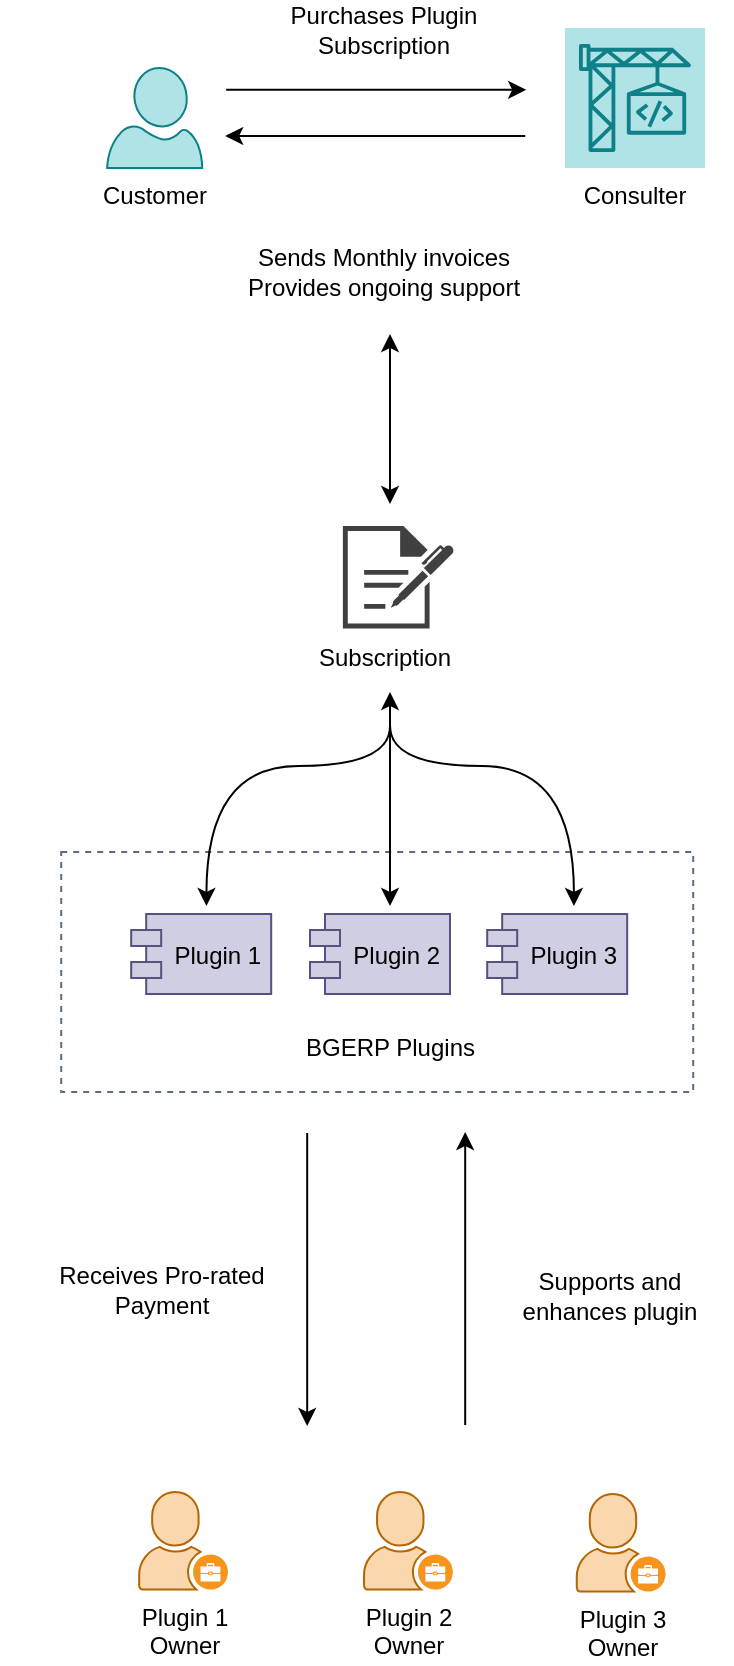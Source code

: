 <mxfile compressed="false" version="21.6.5" type="device" pages="2">
  <diagram id="-YQtXBwrtJD2vOdr6RwO" name="Page-2">
    <mxGraphModel dx="2485" dy="2007" grid="1" gridSize="10" guides="1" tooltips="1" connect="1" arrows="1" fold="1" page="1" pageScale="1" pageWidth="827" pageHeight="1169" math="0" shadow="0">
      <root>
        <mxCell id="DSBpvsaAotULgExrWG27-0" />
        <mxCell id="DSBpvsaAotULgExrWG27-1" parent="DSBpvsaAotULgExrWG27-0" />
        <mxCell id="785O34qDf-zVEBAu9AOr-6" value="&#xa;&#xa;&#xa;&#xa;&#xa;&#xa;    BGERP Plugins" style="fillColor=none;strokeColor=#5A6C86;dashed=1;verticalAlign=top;fontStyle=0;fontColor=#000000;" parent="DSBpvsaAotULgExrWG27-1" vertex="1">
          <mxGeometry x="-569.41" y="-706" width="316" height="120" as="geometry" />
        </mxCell>
        <mxCell id="785O34qDf-zVEBAu9AOr-24" value="" style="endArrow=classic;html=1;rounded=0;curved=1;" parent="DSBpvsaAotULgExrWG27-1" edge="1">
          <mxGeometry width="50" height="50" relative="1" as="geometry">
            <mxPoint x="-486.91" y="-1087.1" as="sourcePoint" />
            <mxPoint x="-336.91" y="-1087.1" as="targetPoint" />
          </mxGeometry>
        </mxCell>
        <mxCell id="785O34qDf-zVEBAu9AOr-26" value="Purchases Plugin &lt;br&gt;Subscription" style="text;html=1;strokeColor=none;fillColor=none;align=center;verticalAlign=middle;whiteSpace=wrap;rounded=0;" parent="DSBpvsaAotULgExrWG27-1" vertex="1">
          <mxGeometry x="-472.41" y="-1132" width="128" height="30" as="geometry" />
        </mxCell>
        <mxCell id="785O34qDf-zVEBAu9AOr-27" value="" style="endArrow=classic;html=1;rounded=0;curved=1;" parent="DSBpvsaAotULgExrWG27-1" edge="1">
          <mxGeometry width="50" height="50" relative="1" as="geometry">
            <mxPoint x="-337.41" y="-1064" as="sourcePoint" />
            <mxPoint x="-487.41" y="-1064" as="targetPoint" />
          </mxGeometry>
        </mxCell>
        <mxCell id="785O34qDf-zVEBAu9AOr-28" value="Sends Monthly invoices&lt;br&gt;Provides ongoing support" style="text;html=1;strokeColor=none;fillColor=none;align=center;verticalAlign=middle;whiteSpace=wrap;rounded=0;" parent="DSBpvsaAotULgExrWG27-1" vertex="1">
          <mxGeometry x="-500.78" y="-1022" width="186" height="52" as="geometry" />
        </mxCell>
        <mxCell id="785O34qDf-zVEBAu9AOr-29" value="Receives Pro-rated &lt;br&gt;Payment" style="text;html=1;strokeColor=none;fillColor=none;align=center;verticalAlign=middle;whiteSpace=wrap;rounded=0;fontSize=12;" parent="DSBpvsaAotULgExrWG27-1" vertex="1">
          <mxGeometry x="-600" y="-500" width="162" height="25" as="geometry" />
        </mxCell>
        <mxCell id="785O34qDf-zVEBAu9AOr-32" value="Supports and &lt;br&gt;enhances plugin" style="text;html=1;strokeColor=none;fillColor=none;align=center;verticalAlign=middle;whiteSpace=wrap;rounded=0;" parent="DSBpvsaAotULgExrWG27-1" vertex="1">
          <mxGeometry x="-356.41" y="-500" width="122" height="32.5" as="geometry" />
        </mxCell>
        <mxCell id="81CI9wWh9y6hFNezA99m-2" value="Customer" style="verticalLabelPosition=bottom;html=1;verticalAlign=top;align=center;strokeColor=#0e8088;fillColor=#b0e3e6;shape=mxgraph.azure.user;labelBackgroundColor=none;" parent="DSBpvsaAotULgExrWG27-1" vertex="1">
          <mxGeometry x="-546.41" y="-1098" width="47.5" height="50" as="geometry" />
        </mxCell>
        <mxCell id="81CI9wWh9y6hFNezA99m-6" value="Plugin 1&lt;br&gt;Owner" style="shadow=0;dashed=0;html=1;strokeColor=#b46504;fillColor=#fad7ac;labelPosition=center;verticalLabelPosition=bottom;verticalAlign=top;align=center;outlineConnect=0;shape=mxgraph.veeam.company_owner;labelBackgroundColor=none;direction=east;" parent="DSBpvsaAotULgExrWG27-1" vertex="1">
          <mxGeometry x="-530.41" y="-386" width="44.4" height="48.8" as="geometry" />
        </mxCell>
        <mxCell id="81CI9wWh9y6hFNezA99m-8" value="Plugin 2&lt;br&gt;Owner" style="shadow=0;dashed=0;html=1;strokeColor=#b46504;fillColor=#fad7ac;labelPosition=center;verticalLabelPosition=bottom;verticalAlign=top;align=center;outlineConnect=0;shape=mxgraph.veeam.company_owner;labelBackgroundColor=none;direction=east;" parent="DSBpvsaAotULgExrWG27-1" vertex="1">
          <mxGeometry x="-417.98" y="-386" width="44.4" height="48.8" as="geometry" />
        </mxCell>
        <mxCell id="81CI9wWh9y6hFNezA99m-9" value="Plugin 3&lt;br&gt;Owner" style="shadow=0;dashed=0;html=1;strokeColor=#b46504;fillColor=#fad7ac;labelPosition=center;verticalLabelPosition=bottom;verticalAlign=top;align=center;outlineConnect=0;shape=mxgraph.veeam.company_owner;labelBackgroundColor=none;direction=east;" parent="DSBpvsaAotULgExrWG27-1" vertex="1">
          <mxGeometry x="-311.61" y="-385" width="44.4" height="48.8" as="geometry" />
        </mxCell>
        <mxCell id="81CI9wWh9y6hFNezA99m-13" value="Plugin 1 " style="shape=module;align=left;spacingLeft=20;align=center;verticalAlign=middle;labelBackgroundColor=none;fillColor=#d0cee2;jettyWidth=15;jettyHeight=8;strokeColor=#56517e;" parent="DSBpvsaAotULgExrWG27-1" vertex="1">
          <mxGeometry x="-534.41" y="-675" width="70" height="40" as="geometry" />
        </mxCell>
        <mxCell id="81CI9wWh9y6hFNezA99m-14" value="Plugin 2 " style="shape=module;align=left;spacingLeft=20;align=center;verticalAlign=middle;labelBackgroundColor=none;fillColor=#d0cee2;jettyWidth=15;jettyHeight=8;strokeColor=#56517e;" parent="DSBpvsaAotULgExrWG27-1" vertex="1">
          <mxGeometry x="-445.0" y="-675" width="70" height="40" as="geometry" />
        </mxCell>
        <mxCell id="81CI9wWh9y6hFNezA99m-15" value="Plugin 3 " style="shape=module;align=left;spacingLeft=20;align=center;verticalAlign=middle;labelBackgroundColor=none;fillColor=#d0cee2;jettyWidth=15;jettyHeight=8;strokeColor=#56517e;" parent="DSBpvsaAotULgExrWG27-1" vertex="1">
          <mxGeometry x="-356.41" y="-675" width="70" height="40" as="geometry" />
        </mxCell>
        <mxCell id="81CI9wWh9y6hFNezA99m-18" value="Consulter" style="sketch=0;points=[[0,0,0],[0.25,0,0],[0.5,0,0],[0.75,0,0],[1,0,0],[0,1,0],[0.25,1,0],[0.5,1,0],[0.75,1,0],[1,1,0],[0,0.25,0],[0,0.5,0],[0,0.75,0],[1,0.25,0],[1,0.5,0],[1,0.75,0]];outlineConnect=0;gradientDirection=north;fillColor=#b0e3e6;strokeColor=#0e8088;dashed=0;verticalLabelPosition=bottom;verticalAlign=top;align=center;html=1;fontSize=12;fontStyle=0;aspect=fixed;shape=mxgraph.aws4.resourceIcon;resIcon=mxgraph.aws4.codebuild;labelBackgroundColor=none;" parent="DSBpvsaAotULgExrWG27-1" vertex="1">
          <mxGeometry x="-317.51" y="-1118" width="70" height="70" as="geometry" />
        </mxCell>
        <mxCell id="AzPZ-loim3uA4tV18Kak-0" value="" style="sketch=0;pointerEvents=1;shadow=0;dashed=0;html=1;strokeColor=none;fillColor=#404040;labelPosition=center;verticalLabelPosition=bottom;verticalAlign=top;outlineConnect=0;align=center;shape=mxgraph.office.concepts.sign_up;" parent="DSBpvsaAotULgExrWG27-1" vertex="1">
          <mxGeometry x="-428.56" y="-869" width="55.56" height="51.2" as="geometry" />
        </mxCell>
        <mxCell id="i2raI33HKa7y6-kx_wVh-9" value="" style="endArrow=classic;startArrow=classic;html=1;rounded=0;" parent="DSBpvsaAotULgExrWG27-1" edge="1">
          <mxGeometry width="50" height="50" relative="1" as="geometry">
            <mxPoint x="-405" y="-679" as="sourcePoint" />
            <mxPoint x="-405" y="-786" as="targetPoint" />
          </mxGeometry>
        </mxCell>
        <mxCell id="DV32VEBp2_xvAdngHaSN-4" style="edgeStyle=orthogonalEdgeStyle;curved=1;rounded=0;orthogonalLoop=1;jettySize=auto;html=1;startArrow=none;startFill=0;" parent="DSBpvsaAotULgExrWG27-1" edge="1">
          <mxGeometry relative="1" as="geometry">
            <mxPoint x="-405" y="-769" as="sourcePoint" />
            <mxPoint x="-496.78" y="-679" as="targetPoint" />
            <Array as="points">
              <mxPoint x="-405.41" y="-749" />
              <mxPoint x="-496.41" y="-749" />
            </Array>
          </mxGeometry>
        </mxCell>
        <mxCell id="i2raI33HKa7y6-kx_wVh-10" style="edgeStyle=orthogonalEdgeStyle;curved=1;rounded=0;orthogonalLoop=1;jettySize=auto;html=1;startArrow=none;startFill=0;" parent="DSBpvsaAotULgExrWG27-1" edge="1">
          <mxGeometry relative="1" as="geometry">
            <mxPoint x="-404.95" y="-769" as="sourcePoint" />
            <mxPoint x="-313.04" y="-679" as="targetPoint" />
            <Array as="points">
              <mxPoint x="-404.41" y="-749" />
              <mxPoint x="-313.41" y="-749" />
            </Array>
          </mxGeometry>
        </mxCell>
        <mxCell id="i2raI33HKa7y6-kx_wVh-12" value="" style="endArrow=classic;html=1;rounded=0;" parent="DSBpvsaAotULgExrWG27-1" edge="1">
          <mxGeometry width="50" height="50" relative="1" as="geometry">
            <mxPoint x="-446.41" y="-565.5" as="sourcePoint" />
            <mxPoint x="-446.41" y="-419" as="targetPoint" />
          </mxGeometry>
        </mxCell>
        <mxCell id="i2raI33HKa7y6-kx_wVh-13" value="" style="endArrow=classic;html=1;rounded=0;" parent="DSBpvsaAotULgExrWG27-1" edge="1">
          <mxGeometry width="50" height="50" relative="1" as="geometry">
            <mxPoint x="-367.41" y="-419.5" as="sourcePoint" />
            <mxPoint x="-367.41" y="-566" as="targetPoint" />
          </mxGeometry>
        </mxCell>
        <mxCell id="i2raI33HKa7y6-kx_wVh-15" value="Subscription" style="text;html=1;align=center;verticalAlign=middle;resizable=0;points=[];autosize=1;strokeColor=none;fillColor=none;" parent="DSBpvsaAotULgExrWG27-1" vertex="1">
          <mxGeometry x="-448.41" y="-817.8" width="80" height="30" as="geometry" />
        </mxCell>
        <mxCell id="i2raI33HKa7y6-kx_wVh-16" value="" style="endArrow=classic;startArrow=classic;html=1;rounded=0;" parent="DSBpvsaAotULgExrWG27-1" edge="1">
          <mxGeometry width="50" height="50" relative="1" as="geometry">
            <mxPoint x="-405" y="-880" as="sourcePoint" />
            <mxPoint x="-405" y="-965" as="targetPoint" />
          </mxGeometry>
        </mxCell>
      </root>
    </mxGraphModel>
  </diagram>
  <diagram id="6tY0Vj5RdtnJcPItD3VR" name="Page-1">
    <mxGraphModel dx="1186" dy="587" grid="1" gridSize="10" guides="1" tooltips="1" connect="1" arrows="1" fold="1" page="1" pageScale="1" pageWidth="850" pageHeight="1100" math="0" shadow="0">
      <root>
        <mxCell id="0" />
        <mxCell id="1" parent="0" />
        <mxCell id="0R1qAQ1jFFHAe7dVqIl4-91" value="" style="edgeStyle=elbowEdgeStyle;elbow=horizontal;endArrow=classic;html=1;strokeWidth=2;entryX=0;entryY=0;entryDx=0;entryDy=0;strokeColor=#CC6600;dashed=1;" parent="1" target="0R1qAQ1jFFHAe7dVqIl4-65" edge="1">
          <mxGeometry width="50" height="50" relative="1" as="geometry">
            <mxPoint x="160" y="320" as="sourcePoint" />
            <mxPoint x="210" y="270" as="targetPoint" />
            <Array as="points">
              <mxPoint x="300" y="350" />
            </Array>
          </mxGeometry>
        </mxCell>
        <mxCell id="0R1qAQ1jFFHAe7dVqIl4-85" value="" style="curved=1;endArrow=classic;html=1;dashed=1;strokeWidth=2;strokeColor=#CC6600;entryX=0;entryY=0.5;entryDx=0;entryDy=0;" parent="1" target="0R1qAQ1jFFHAe7dVqIl4-84" edge="1">
          <mxGeometry width="50" height="50" relative="1" as="geometry">
            <mxPoint x="630" y="100" as="sourcePoint" />
            <mxPoint x="690" y="40" as="targetPoint" />
            <Array as="points">
              <mxPoint x="630" y="80" />
              <mxPoint x="660" y="59" />
            </Array>
          </mxGeometry>
        </mxCell>
        <mxCell id="0R1qAQ1jFFHAe7dVqIl4-58" value="" style="edgeStyle=elbowEdgeStyle;elbow=horizontal;endArrow=classic;html=1;dashed=1;entryX=0;entryY=1;entryDx=0;entryDy=0;strokeWidth=2;strokeColor=#CC6600;" parent="1" source="0R1qAQ1jFFHAe7dVqIl4-11" target="0R1qAQ1jFFHAe7dVqIl4-54" edge="1">
          <mxGeometry width="50" height="50" relative="1" as="geometry">
            <mxPoint x="430" y="250" as="sourcePoint" />
            <mxPoint x="340" y="170" as="targetPoint" />
            <Array as="points">
              <mxPoint x="300" y="140" />
            </Array>
          </mxGeometry>
        </mxCell>
        <mxCell id="0R1qAQ1jFFHAe7dVqIl4-11" value="" style="shape=mxgraph.bpmn.user_task;html=1;outlineConnect=0;fillColor=#FFD1A8;" parent="1" vertex="1">
          <mxGeometry x="130" y="90" width="30" height="30" as="geometry" />
        </mxCell>
        <mxCell id="0R1qAQ1jFFHAe7dVqIl4-23" value="" style="shape=mxgraph.bpmn.user_task;html=1;outlineConnect=0;fillColor=#FFB570;" parent="1" vertex="1">
          <mxGeometry x="130" y="300" width="30" height="30" as="geometry" />
        </mxCell>
        <mxCell id="0R1qAQ1jFFHAe7dVqIl4-37" value="" style="shape=image;html=1;verticalAlign=top;verticalLabelPosition=bottom;labelBackgroundColor=#ffffff;imageAspect=0;aspect=fixed;image=https://cdn3.iconfinder.com/data/icons/currency-and-cryptocurrency-signs/64/cryptocurrency_blockchain_ruble-128.png;fillColor=#FF0000;" parent="1" vertex="1">
          <mxGeometry x="171" y="270" width="40" height="40" as="geometry" />
        </mxCell>
        <mxCell id="0R1qAQ1jFFHAe7dVqIl4-38" value="" style="shape=image;html=1;verticalAlign=top;verticalLabelPosition=bottom;labelBackgroundColor=#ffffff;imageAspect=0;aspect=fixed;image=https://cdn3.iconfinder.com/data/icons/currency-and-cryptocurrency-signs/64/cryptocurrency_blockchain_euro-128.png;fillColor=#FF0000;" parent="1" vertex="1">
          <mxGeometry x="170" y="59" width="41" height="41" as="geometry" />
        </mxCell>
        <mxCell id="0R1qAQ1jFFHAe7dVqIl4-53" value="" style="rounded=0;whiteSpace=wrap;html=1;fillColor=#000000;" parent="1" vertex="1">
          <mxGeometry x="350" y="160" width="50" height="10" as="geometry" />
        </mxCell>
        <mxCell id="0R1qAQ1jFFHAe7dVqIl4-54" value="" style="rounded=0;whiteSpace=wrap;html=1;fillColor=#FF0000;" parent="1" vertex="1">
          <mxGeometry x="350" y="170" width="50" height="10" as="geometry" />
        </mxCell>
        <mxCell id="0R1qAQ1jFFHAe7dVqIl4-55" value="" style="rounded=0;whiteSpace=wrap;html=1;fillColor=#FFFF00;" parent="1" vertex="1">
          <mxGeometry x="350" y="180" width="50" height="10" as="geometry" />
        </mxCell>
        <mxCell id="0R1qAQ1jFFHAe7dVqIl4-56" value="" style="endArrow=none;html=1;entryX=1;entryY=1;entryDx=0;entryDy=0;" parent="1" target="0R1qAQ1jFFHAe7dVqIl4-55" edge="1">
          <mxGeometry width="50" height="50" relative="1" as="geometry">
            <mxPoint x="400" y="210" as="sourcePoint" />
            <mxPoint x="470" y="120" as="targetPoint" />
          </mxGeometry>
        </mxCell>
        <mxCell id="0R1qAQ1jFFHAe7dVqIl4-60" value="" style="edgeStyle=elbowEdgeStyle;elbow=horizontal;endArrow=none;html=1;exitX=1;exitY=0.25;exitDx=0;exitDy=0;startArrow=classic;startFill=1;endFill=0;entryX=0.026;entryY=0.5;entryDx=0;entryDy=0;entryPerimeter=0;" parent="1" source="h2ipRNlJ9jQQIG3xSD_K-2" target="dCiTbQoPq_PcJCpmlZOW-11" edge="1">
          <mxGeometry width="50" height="50" relative="1" as="geometry">
            <mxPoint x="287" y="89.5" as="sourcePoint" />
            <mxPoint x="524.5" y="44" as="targetPoint" />
            <Array as="points">
              <mxPoint x="380" y="90" />
              <mxPoint x="380" y="90" />
              <mxPoint x="370" y="90" />
              <mxPoint x="370" y="60" />
              <mxPoint x="350" y="43" />
              <mxPoint x="380" y="60" />
            </Array>
          </mxGeometry>
        </mxCell>
        <mxCell id="0R1qAQ1jFFHAe7dVqIl4-61" value="" style="edgeStyle=elbowEdgeStyle;elbow=horizontal;endArrow=none;html=1;startArrow=classic;startFill=1;endFill=0;exitX=1;exitY=0.75;exitDx=0;exitDy=0;" parent="1" source="h2ipRNlJ9jQQIG3xSD_K-2" edge="1">
          <mxGeometry width="50" height="50" relative="1" as="geometry">
            <mxPoint x="287" y="103" as="sourcePoint" />
            <mxPoint x="520" y="132" as="targetPoint" />
          </mxGeometry>
        </mxCell>
        <mxCell id="0R1qAQ1jFFHAe7dVqIl4-62" value="" style="shape=mxgraph.bpmn.user_task;html=1;outlineConnect=0;fillColor=#00CC00;" parent="1" vertex="1">
          <mxGeometry x="410" y="370" width="30" height="30" as="geometry" />
        </mxCell>
        <mxCell id="0R1qAQ1jFFHAe7dVqIl4-63" value="" style="rounded=0;whiteSpace=wrap;html=1;fillColor=#FFFFFF;" parent="1" vertex="1">
          <mxGeometry x="350" y="370" width="50" height="10" as="geometry" />
        </mxCell>
        <mxCell id="0R1qAQ1jFFHAe7dVqIl4-64" value="" style="rounded=0;whiteSpace=wrap;html=1;fillColor=#0000FF;" parent="1" vertex="1">
          <mxGeometry x="350" y="380" width="50" height="10" as="geometry" />
        </mxCell>
        <mxCell id="0R1qAQ1jFFHAe7dVqIl4-65" value="" style="rounded=0;whiteSpace=wrap;html=1;fillColor=#FF0000;" parent="1" vertex="1">
          <mxGeometry x="350" y="390" width="50" height="10" as="geometry" />
        </mxCell>
        <mxCell id="0R1qAQ1jFFHAe7dVqIl4-66" value="" style="endArrow=none;html=1;entryX=1;entryY=1;entryDx=0;entryDy=0;" parent="1" target="0R1qAQ1jFFHAe7dVqIl4-65" edge="1">
          <mxGeometry width="50" height="50" relative="1" as="geometry">
            <mxPoint x="400" y="420" as="sourcePoint" />
            <mxPoint x="470" y="330" as="targetPoint" />
          </mxGeometry>
        </mxCell>
        <mxCell id="0R1qAQ1jFFHAe7dVqIl4-68" value="" style="shape=mxgraph.bpmn.user_task;html=1;outlineConnect=0;fillColor=#91AFED;" parent="1" vertex="1">
          <mxGeometry x="670" y="90" width="30" height="30" as="geometry" />
        </mxCell>
        <mxCell id="0R1qAQ1jFFHAe7dVqIl4-73" value="" style="endArrow=none;html=1;startArrow=classic;startFill=1;endFill=0;exitX=1;exitY=0.75;exitDx=0;exitDy=0;" parent="1" source="h2ipRNlJ9jQQIG3xSD_K-1" edge="1">
          <mxGeometry width="50" height="50" relative="1" as="geometry">
            <mxPoint x="287" y="305" as="sourcePoint" />
            <mxPoint x="520" y="307" as="targetPoint" />
            <Array as="points" />
          </mxGeometry>
        </mxCell>
        <mxCell id="0R1qAQ1jFFHAe7dVqIl4-78" value="" style="shape=mxgraph.bpmn.user_task;html=1;outlineConnect=0;sketch=0;shadow=0;fillColor=#3399FF;" parent="1" vertex="1">
          <mxGeometry x="670" y="330" width="30" height="30" as="geometry" />
        </mxCell>
        <mxCell id="0R1qAQ1jFFHAe7dVqIl4-83" value="" style="edgeStyle=elbowEdgeStyle;elbow=horizontal;endArrow=classic;html=1;dashed=1;strokeWidth=2;strokeColor=#CC6600;" parent="1" source="0R1qAQ1jFFHAe7dVqIl4-52" target="0R1qAQ1jFFHAe7dVqIl4-68" edge="1">
          <mxGeometry width="50" height="50" relative="1" as="geometry">
            <mxPoint x="400" y="170" as="sourcePoint" />
            <mxPoint x="660" y="100" as="targetPoint" />
            <Array as="points">
              <mxPoint x="490" y="130" />
            </Array>
          </mxGeometry>
        </mxCell>
        <mxCell id="0R1qAQ1jFFHAe7dVqIl4-52" value="" style="shape=mxgraph.bpmn.user_task;html=1;outlineConnect=0;fillColor=#00FC00;" parent="1" vertex="1">
          <mxGeometry x="410" y="160" width="30" height="30" as="geometry" />
        </mxCell>
        <mxCell id="0R1qAQ1jFFHAe7dVqIl4-84" value="" style="shape=image;html=1;verticalAlign=top;verticalLabelPosition=bottom;labelBackgroundColor=#ffffff;imageAspect=0;aspect=fixed;image=https://cdn2.iconfinder.com/data/icons/tax-outline/512/N_F009_07_TaxArtboard_1-128.png;strokeColor=#000000;fillColor=#FFFFFF;" parent="1" vertex="1">
          <mxGeometry x="700" y="40" width="40" height="40" as="geometry" />
        </mxCell>
        <mxCell id="0R1qAQ1jFFHAe7dVqIl4-90" value="" style="edgeStyle=elbowEdgeStyle;elbow=horizontal;endArrow=none;html=1;strokeWidth=1;startArrow=classic;startFill=1;endFill=0;exitX=1;exitY=0.25;exitDx=0;exitDy=0;" parent="1" source="h2ipRNlJ9jQQIG3xSD_K-1" edge="1">
          <mxGeometry width="50" height="50" relative="1" as="geometry">
            <mxPoint x="287" y="291.5" as="sourcePoint" />
            <mxPoint x="520" y="140" as="targetPoint" />
            <Array as="points">
              <mxPoint x="500" y="220" />
            </Array>
          </mxGeometry>
        </mxCell>
        <mxCell id="0R1qAQ1jFFHAe7dVqIl4-92" value="" style="curved=1;endArrow=classic;html=1;dashed=1;strokeWidth=2;strokeColor=#CC6600;" parent="1" edge="1">
          <mxGeometry width="50" height="50" relative="1" as="geometry">
            <mxPoint x="320" y="390" as="sourcePoint" />
            <mxPoint x="380" y="340" as="targetPoint" />
            <Array as="points">
              <mxPoint x="320" y="360" />
              <mxPoint x="350" y="340" />
            </Array>
          </mxGeometry>
        </mxCell>
        <mxCell id="0R1qAQ1jFFHAe7dVqIl4-94" value="" style="shape=image;html=1;verticalAlign=top;verticalLabelPosition=bottom;labelBackgroundColor=#ffffff;imageAspect=0;aspect=fixed;image=https://cdn2.iconfinder.com/data/icons/tax-outline/512/N_F009_07_TaxArtboard_1-128.png;strokeColor=#000000;fillColor=#FFFFFF;" parent="1" vertex="1">
          <mxGeometry x="382.5" y="315" width="40" height="40" as="geometry" />
        </mxCell>
        <mxCell id="0R1qAQ1jFFHAe7dVqIl4-96" value="" style="edgeStyle=elbowEdgeStyle;elbow=horizontal;endArrow=classic;html=1;dashed=1;strokeColor=#CC6600;strokeWidth=2;" parent="1" target="0R1qAQ1jFFHAe7dVqIl4-78" edge="1">
          <mxGeometry width="50" height="50" relative="1" as="geometry">
            <mxPoint x="440" y="390" as="sourcePoint" />
            <mxPoint x="660" y="350" as="targetPoint" />
            <Array as="points">
              <mxPoint x="640" y="370" />
            </Array>
          </mxGeometry>
        </mxCell>
        <mxCell id="0R1qAQ1jFFHAe7dVqIl4-99" value="" style="edgeStyle=segmentEdgeStyle;endArrow=classic;html=1;dashed=1;strokeColor=#CC6600;strokeWidth=2;" parent="1" target="0R1qAQ1jFFHAe7dVqIl4-68" edge="1">
          <mxGeometry width="50" height="50" relative="1" as="geometry">
            <mxPoint x="440" y="380" as="sourcePoint" />
            <mxPoint x="490" y="330" as="targetPoint" />
            <Array as="points">
              <mxPoint x="610" y="380" />
              <mxPoint x="610" y="280" />
              <mxPoint x="685" y="280" />
            </Array>
          </mxGeometry>
        </mxCell>
      </root>
    </mxGraphModel>
  </diagram>
</mxfile>
